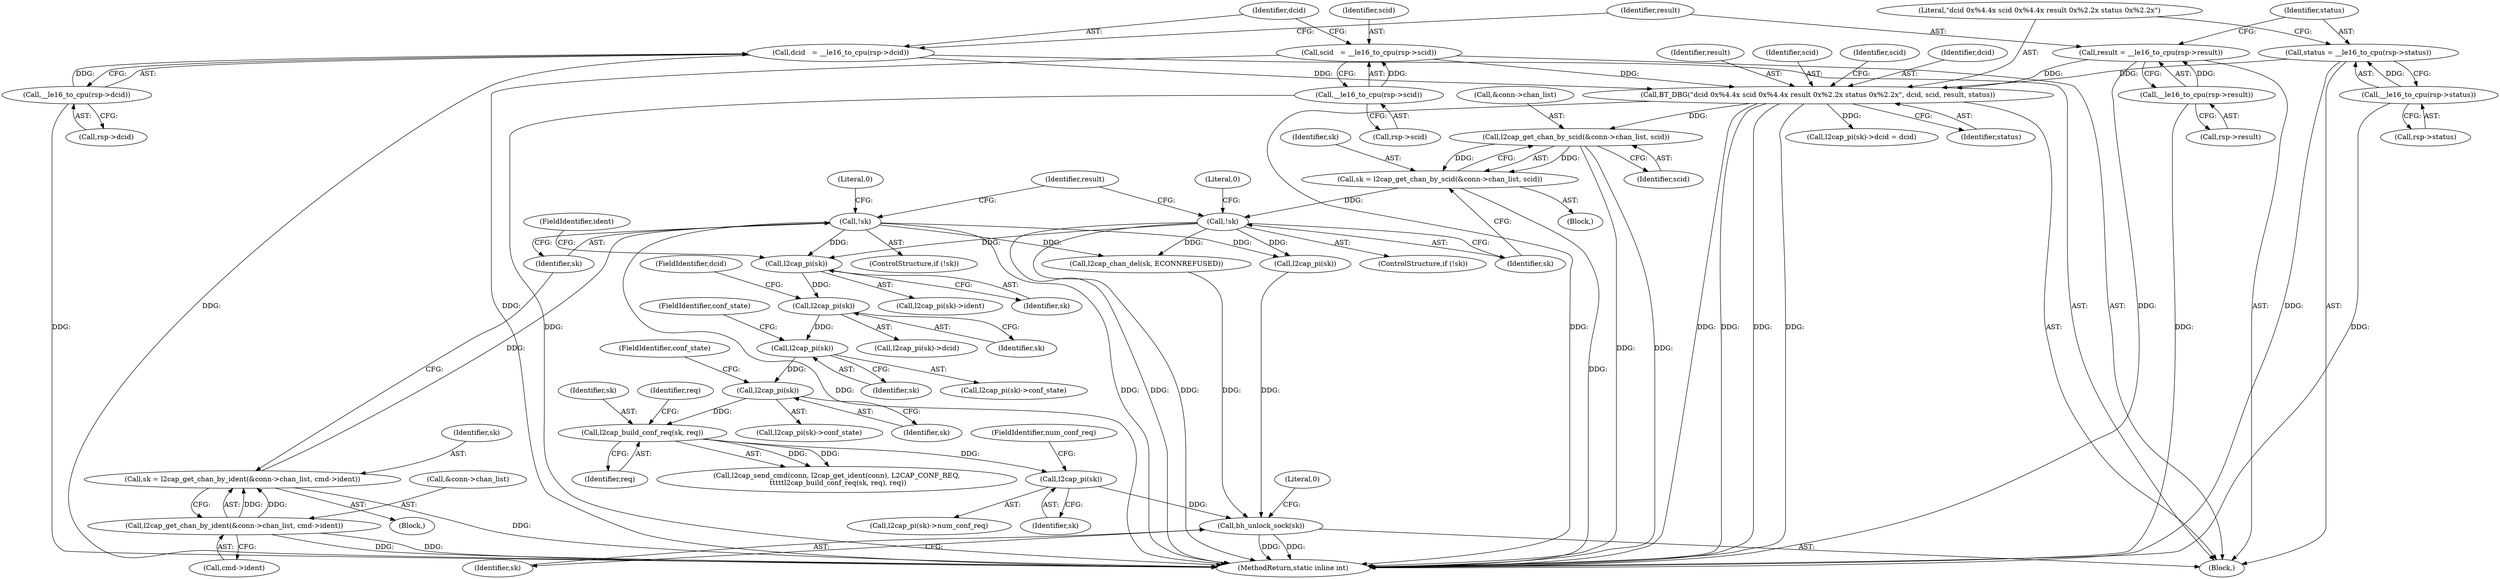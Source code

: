 digraph "0_linux_f2fcfcd670257236ebf2088bbdf26f6a8ef459fe_2@pointer" {
"1000224" [label="(Call,l2cap_pi(sk))"];
"1000218" [label="(Call,l2cap_build_conf_req(sk, req))"];
"1000209" [label="(Call,l2cap_pi(sk))"];
"1000203" [label="(Call,l2cap_pi(sk))"];
"1000197" [label="(Call,l2cap_pi(sk))"];
"1000191" [label="(Call,l2cap_pi(sk))"];
"1000159" [label="(Call,!sk)"];
"1000150" [label="(Call,sk = l2cap_get_chan_by_scid(&conn->chan_list, scid))"];
"1000152" [label="(Call,l2cap_get_chan_by_scid(&conn->chan_list, scid))"];
"1000141" [label="(Call,BT_DBG(\"dcid 0x%4.4x scid 0x%4.4x result 0x%2.2x status 0x%2.2x\", dcid, scid, result, status))"];
"1000123" [label="(Call,dcid   = __le16_to_cpu(rsp->dcid))"];
"1000125" [label="(Call,__le16_to_cpu(rsp->dcid))"];
"1000117" [label="(Call,scid   = __le16_to_cpu(rsp->scid))"];
"1000119" [label="(Call,__le16_to_cpu(rsp->scid))"];
"1000129" [label="(Call,result = __le16_to_cpu(rsp->result))"];
"1000131" [label="(Call,__le16_to_cpu(rsp->result))"];
"1000135" [label="(Call,status = __le16_to_cpu(rsp->status))"];
"1000137" [label="(Call,__le16_to_cpu(rsp->status))"];
"1000176" [label="(Call,!sk)"];
"1000165" [label="(Call,sk = l2cap_get_chan_by_ident(&conn->chan_list, cmd->ident))"];
"1000167" [label="(Call,l2cap_get_chan_by_ident(&conn->chan_list, cmd->ident))"];
"1000241" [label="(Call,bh_unlock_sock(sk))"];
"1000193" [label="(FieldIdentifier,ident)"];
"1000160" [label="(Identifier,sk)"];
"1000241" [label="(Call,bh_unlock_sock(sk))"];
"1000195" [label="(Call,l2cap_pi(sk)->dcid = dcid)"];
"1000138" [label="(Call,rsp->status)"];
"1000223" [label="(Call,l2cap_pi(sk)->num_conf_req)"];
"1000208" [label="(Call,l2cap_pi(sk)->conf_state)"];
"1000204" [label="(Identifier,sk)"];
"1000153" [label="(Call,&conn->chan_list)"];
"1000104" [label="(Block,)"];
"1000126" [label="(Call,rsp->dcid)"];
"1000157" [label="(Identifier,scid)"];
"1000151" [label="(Identifier,sk)"];
"1000211" [label="(FieldIdentifier,conf_state)"];
"1000124" [label="(Identifier,dcid)"];
"1000179" [label="(Literal,0)"];
"1000225" [label="(Identifier,sk)"];
"1000148" [label="(Identifier,scid)"];
"1000172" [label="(Call,cmd->ident)"];
"1000158" [label="(ControlStructure,if (!sk))"];
"1000231" [label="(Call,l2cap_pi(sk))"];
"1000145" [label="(Identifier,result)"];
"1000132" [label="(Call,rsp->result)"];
"1000177" [label="(Identifier,sk)"];
"1000218" [label="(Call,l2cap_build_conf_req(sk, req))"];
"1000130" [label="(Identifier,result)"];
"1000146" [label="(Identifier,status)"];
"1000221" [label="(Identifier,req)"];
"1000164" [label="(Block,)"];
"1000245" [label="(MethodReturn,static inline int)"];
"1000168" [label="(Call,&conn->chan_list)"];
"1000196" [label="(Call,l2cap_pi(sk)->dcid)"];
"1000162" [label="(Literal,0)"];
"1000202" [label="(Call,l2cap_pi(sk)->conf_state)"];
"1000242" [label="(Identifier,sk)"];
"1000219" [label="(Identifier,sk)"];
"1000129" [label="(Call,result = __le16_to_cpu(rsp->result))"];
"1000220" [label="(Identifier,req)"];
"1000198" [label="(Identifier,sk)"];
"1000176" [label="(Call,!sk)"];
"1000131" [label="(Call,__le16_to_cpu(rsp->result))"];
"1000137" [label="(Call,__le16_to_cpu(rsp->status))"];
"1000175" [label="(ControlStructure,if (!sk))"];
"1000135" [label="(Call,status = __le16_to_cpu(rsp->status))"];
"1000199" [label="(FieldIdentifier,dcid)"];
"1000118" [label="(Identifier,scid)"];
"1000205" [label="(FieldIdentifier,conf_state)"];
"1000150" [label="(Call,sk = l2cap_get_chan_by_scid(&conn->chan_list, scid))"];
"1000209" [label="(Call,l2cap_pi(sk))"];
"1000136" [label="(Identifier,status)"];
"1000197" [label="(Call,l2cap_pi(sk))"];
"1000181" [label="(Identifier,result)"];
"1000210" [label="(Identifier,sk)"];
"1000237" [label="(Call,l2cap_chan_del(sk, ECONNREFUSED))"];
"1000149" [label="(Block,)"];
"1000144" [label="(Identifier,scid)"];
"1000159" [label="(Call,!sk)"];
"1000142" [label="(Literal,\"dcid 0x%4.4x scid 0x%4.4x result 0x%2.2x status 0x%2.2x\")"];
"1000226" [label="(FieldIdentifier,num_conf_req)"];
"1000117" [label="(Call,scid   = __le16_to_cpu(rsp->scid))"];
"1000119" [label="(Call,__le16_to_cpu(rsp->scid))"];
"1000213" [label="(Call,l2cap_send_cmd(conn, l2cap_get_ident(conn), L2CAP_CONF_REQ,\n \t\t\t\t\tl2cap_build_conf_req(sk, req), req))"];
"1000120" [label="(Call,rsp->scid)"];
"1000224" [label="(Call,l2cap_pi(sk))"];
"1000244" [label="(Literal,0)"];
"1000203" [label="(Call,l2cap_pi(sk))"];
"1000152" [label="(Call,l2cap_get_chan_by_scid(&conn->chan_list, scid))"];
"1000141" [label="(Call,BT_DBG(\"dcid 0x%4.4x scid 0x%4.4x result 0x%2.2x status 0x%2.2x\", dcid, scid, result, status))"];
"1000123" [label="(Call,dcid   = __le16_to_cpu(rsp->dcid))"];
"1000167" [label="(Call,l2cap_get_chan_by_ident(&conn->chan_list, cmd->ident))"];
"1000166" [label="(Identifier,sk)"];
"1000165" [label="(Call,sk = l2cap_get_chan_by_ident(&conn->chan_list, cmd->ident))"];
"1000143" [label="(Identifier,dcid)"];
"1000191" [label="(Call,l2cap_pi(sk))"];
"1000125" [label="(Call,__le16_to_cpu(rsp->dcid))"];
"1000190" [label="(Call,l2cap_pi(sk)->ident)"];
"1000192" [label="(Identifier,sk)"];
"1000224" -> "1000223"  [label="AST: "];
"1000224" -> "1000225"  [label="CFG: "];
"1000225" -> "1000224"  [label="AST: "];
"1000226" -> "1000224"  [label="CFG: "];
"1000218" -> "1000224"  [label="DDG: "];
"1000224" -> "1000241"  [label="DDG: "];
"1000218" -> "1000213"  [label="AST: "];
"1000218" -> "1000220"  [label="CFG: "];
"1000219" -> "1000218"  [label="AST: "];
"1000220" -> "1000218"  [label="AST: "];
"1000221" -> "1000218"  [label="CFG: "];
"1000218" -> "1000213"  [label="DDG: "];
"1000218" -> "1000213"  [label="DDG: "];
"1000209" -> "1000218"  [label="DDG: "];
"1000209" -> "1000208"  [label="AST: "];
"1000209" -> "1000210"  [label="CFG: "];
"1000210" -> "1000209"  [label="AST: "];
"1000211" -> "1000209"  [label="CFG: "];
"1000203" -> "1000209"  [label="DDG: "];
"1000203" -> "1000202"  [label="AST: "];
"1000203" -> "1000204"  [label="CFG: "];
"1000204" -> "1000203"  [label="AST: "];
"1000205" -> "1000203"  [label="CFG: "];
"1000197" -> "1000203"  [label="DDG: "];
"1000197" -> "1000196"  [label="AST: "];
"1000197" -> "1000198"  [label="CFG: "];
"1000198" -> "1000197"  [label="AST: "];
"1000199" -> "1000197"  [label="CFG: "];
"1000191" -> "1000197"  [label="DDG: "];
"1000191" -> "1000190"  [label="AST: "];
"1000191" -> "1000192"  [label="CFG: "];
"1000192" -> "1000191"  [label="AST: "];
"1000193" -> "1000191"  [label="CFG: "];
"1000159" -> "1000191"  [label="DDG: "];
"1000176" -> "1000191"  [label="DDG: "];
"1000159" -> "1000158"  [label="AST: "];
"1000159" -> "1000160"  [label="CFG: "];
"1000160" -> "1000159"  [label="AST: "];
"1000162" -> "1000159"  [label="CFG: "];
"1000181" -> "1000159"  [label="CFG: "];
"1000159" -> "1000245"  [label="DDG: "];
"1000159" -> "1000245"  [label="DDG: "];
"1000150" -> "1000159"  [label="DDG: "];
"1000159" -> "1000231"  [label="DDG: "];
"1000159" -> "1000237"  [label="DDG: "];
"1000150" -> "1000149"  [label="AST: "];
"1000150" -> "1000152"  [label="CFG: "];
"1000151" -> "1000150"  [label="AST: "];
"1000152" -> "1000150"  [label="AST: "];
"1000160" -> "1000150"  [label="CFG: "];
"1000150" -> "1000245"  [label="DDG: "];
"1000152" -> "1000150"  [label="DDG: "];
"1000152" -> "1000150"  [label="DDG: "];
"1000152" -> "1000157"  [label="CFG: "];
"1000153" -> "1000152"  [label="AST: "];
"1000157" -> "1000152"  [label="AST: "];
"1000152" -> "1000245"  [label="DDG: "];
"1000152" -> "1000245"  [label="DDG: "];
"1000141" -> "1000152"  [label="DDG: "];
"1000141" -> "1000104"  [label="AST: "];
"1000141" -> "1000146"  [label="CFG: "];
"1000142" -> "1000141"  [label="AST: "];
"1000143" -> "1000141"  [label="AST: "];
"1000144" -> "1000141"  [label="AST: "];
"1000145" -> "1000141"  [label="AST: "];
"1000146" -> "1000141"  [label="AST: "];
"1000148" -> "1000141"  [label="CFG: "];
"1000141" -> "1000245"  [label="DDG: "];
"1000141" -> "1000245"  [label="DDG: "];
"1000141" -> "1000245"  [label="DDG: "];
"1000141" -> "1000245"  [label="DDG: "];
"1000141" -> "1000245"  [label="DDG: "];
"1000123" -> "1000141"  [label="DDG: "];
"1000117" -> "1000141"  [label="DDG: "];
"1000129" -> "1000141"  [label="DDG: "];
"1000135" -> "1000141"  [label="DDG: "];
"1000141" -> "1000195"  [label="DDG: "];
"1000123" -> "1000104"  [label="AST: "];
"1000123" -> "1000125"  [label="CFG: "];
"1000124" -> "1000123"  [label="AST: "];
"1000125" -> "1000123"  [label="AST: "];
"1000130" -> "1000123"  [label="CFG: "];
"1000123" -> "1000245"  [label="DDG: "];
"1000125" -> "1000123"  [label="DDG: "];
"1000125" -> "1000126"  [label="CFG: "];
"1000126" -> "1000125"  [label="AST: "];
"1000125" -> "1000245"  [label="DDG: "];
"1000117" -> "1000104"  [label="AST: "];
"1000117" -> "1000119"  [label="CFG: "];
"1000118" -> "1000117"  [label="AST: "];
"1000119" -> "1000117"  [label="AST: "];
"1000124" -> "1000117"  [label="CFG: "];
"1000117" -> "1000245"  [label="DDG: "];
"1000119" -> "1000117"  [label="DDG: "];
"1000119" -> "1000120"  [label="CFG: "];
"1000120" -> "1000119"  [label="AST: "];
"1000119" -> "1000245"  [label="DDG: "];
"1000129" -> "1000104"  [label="AST: "];
"1000129" -> "1000131"  [label="CFG: "];
"1000130" -> "1000129"  [label="AST: "];
"1000131" -> "1000129"  [label="AST: "];
"1000136" -> "1000129"  [label="CFG: "];
"1000129" -> "1000245"  [label="DDG: "];
"1000131" -> "1000129"  [label="DDG: "];
"1000131" -> "1000132"  [label="CFG: "];
"1000132" -> "1000131"  [label="AST: "];
"1000131" -> "1000245"  [label="DDG: "];
"1000135" -> "1000104"  [label="AST: "];
"1000135" -> "1000137"  [label="CFG: "];
"1000136" -> "1000135"  [label="AST: "];
"1000137" -> "1000135"  [label="AST: "];
"1000142" -> "1000135"  [label="CFG: "];
"1000135" -> "1000245"  [label="DDG: "];
"1000137" -> "1000135"  [label="DDG: "];
"1000137" -> "1000138"  [label="CFG: "];
"1000138" -> "1000137"  [label="AST: "];
"1000137" -> "1000245"  [label="DDG: "];
"1000176" -> "1000175"  [label="AST: "];
"1000176" -> "1000177"  [label="CFG: "];
"1000177" -> "1000176"  [label="AST: "];
"1000179" -> "1000176"  [label="CFG: "];
"1000181" -> "1000176"  [label="CFG: "];
"1000176" -> "1000245"  [label="DDG: "];
"1000176" -> "1000245"  [label="DDG: "];
"1000165" -> "1000176"  [label="DDG: "];
"1000176" -> "1000231"  [label="DDG: "];
"1000176" -> "1000237"  [label="DDG: "];
"1000165" -> "1000164"  [label="AST: "];
"1000165" -> "1000167"  [label="CFG: "];
"1000166" -> "1000165"  [label="AST: "];
"1000167" -> "1000165"  [label="AST: "];
"1000177" -> "1000165"  [label="CFG: "];
"1000165" -> "1000245"  [label="DDG: "];
"1000167" -> "1000165"  [label="DDG: "];
"1000167" -> "1000165"  [label="DDG: "];
"1000167" -> "1000172"  [label="CFG: "];
"1000168" -> "1000167"  [label="AST: "];
"1000172" -> "1000167"  [label="AST: "];
"1000167" -> "1000245"  [label="DDG: "];
"1000167" -> "1000245"  [label="DDG: "];
"1000241" -> "1000104"  [label="AST: "];
"1000241" -> "1000242"  [label="CFG: "];
"1000242" -> "1000241"  [label="AST: "];
"1000244" -> "1000241"  [label="CFG: "];
"1000241" -> "1000245"  [label="DDG: "];
"1000241" -> "1000245"  [label="DDG: "];
"1000237" -> "1000241"  [label="DDG: "];
"1000231" -> "1000241"  [label="DDG: "];
}
